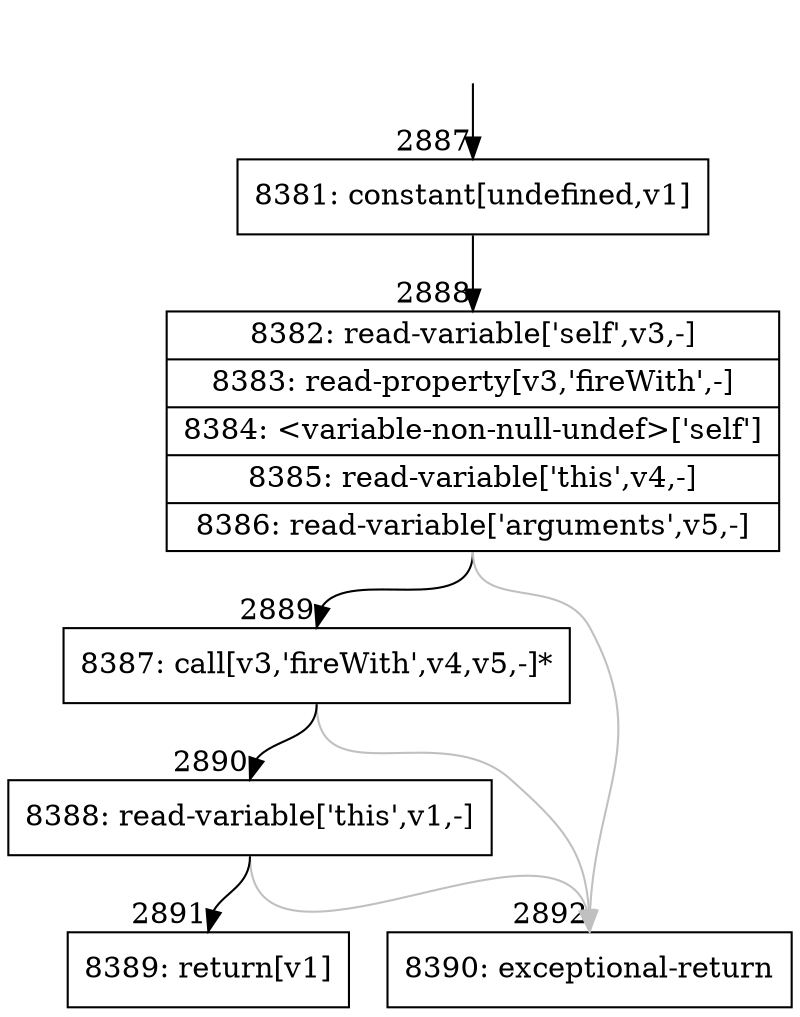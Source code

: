 digraph {
rankdir="TD"
BB_entry186[shape=none,label=""];
BB_entry186 -> BB2887 [tailport=s, headport=n, headlabel="    2887"]
BB2887 [shape=record label="{8381: constant[undefined,v1]}" ] 
BB2887 -> BB2888 [tailport=s, headport=n, headlabel="      2888"]
BB2888 [shape=record label="{8382: read-variable['self',v3,-]|8383: read-property[v3,'fireWith',-]|8384: \<variable-non-null-undef\>['self']|8385: read-variable['this',v4,-]|8386: read-variable['arguments',v5,-]}" ] 
BB2888 -> BB2889 [tailport=s, headport=n, headlabel="      2889"]
BB2888 -> BB2892 [tailport=s, headport=n, color=gray, headlabel="      2892"]
BB2889 [shape=record label="{8387: call[v3,'fireWith',v4,v5,-]*}" ] 
BB2889 -> BB2890 [tailport=s, headport=n, headlabel="      2890"]
BB2889 -> BB2892 [tailport=s, headport=n, color=gray]
BB2890 [shape=record label="{8388: read-variable['this',v1,-]}" ] 
BB2890 -> BB2891 [tailport=s, headport=n, headlabel="      2891"]
BB2890 -> BB2892 [tailport=s, headport=n, color=gray]
BB2891 [shape=record label="{8389: return[v1]}" ] 
BB2892 [shape=record label="{8390: exceptional-return}" ] 
}

